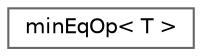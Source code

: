 digraph "Graphical Class Hierarchy"
{
 // LATEX_PDF_SIZE
  bgcolor="transparent";
  edge [fontname=Helvetica,fontsize=10,labelfontname=Helvetica,labelfontsize=10];
  node [fontname=Helvetica,fontsize=10,shape=box,height=0.2,width=0.4];
  rankdir="LR";
  Node0 [id="Node000000",label="minEqOp\< T \>",height=0.2,width=0.4,color="grey40", fillcolor="white", style="filled",URL="$structFoam_1_1minEqOp.html",tooltip=" "];
}
